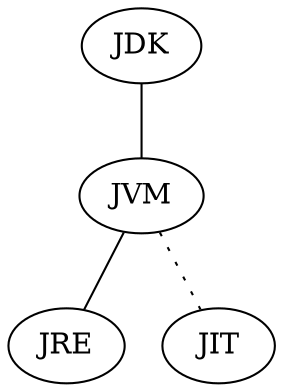 /**
 * Inspired by: https://javapapers.com/core-java/differentiate-jvm-jre-jdk-jit/
 */
graph patform {
  a [label="JVM"];
// Java Virtual Machine (JVM) is an abstract computing machine.
  b [label="JRE"];
// Java Runtime Environment (JRE) is an implementation of the JVM.
  c [label="JDK"];
// Java Development Kit (JDK) contains JRE along with various development tools like Java libraries, Java source compilers, Java debuggers, bundling and deployment tools.
  d [label="JIT"];
// Just In Time compiler (JIT) is runs after the program has started executing, on the fly. It has access to runtime information and makes optimizations of the code for better performance.
  c -- a -- b;
  a -- d [style=dotted];
}
